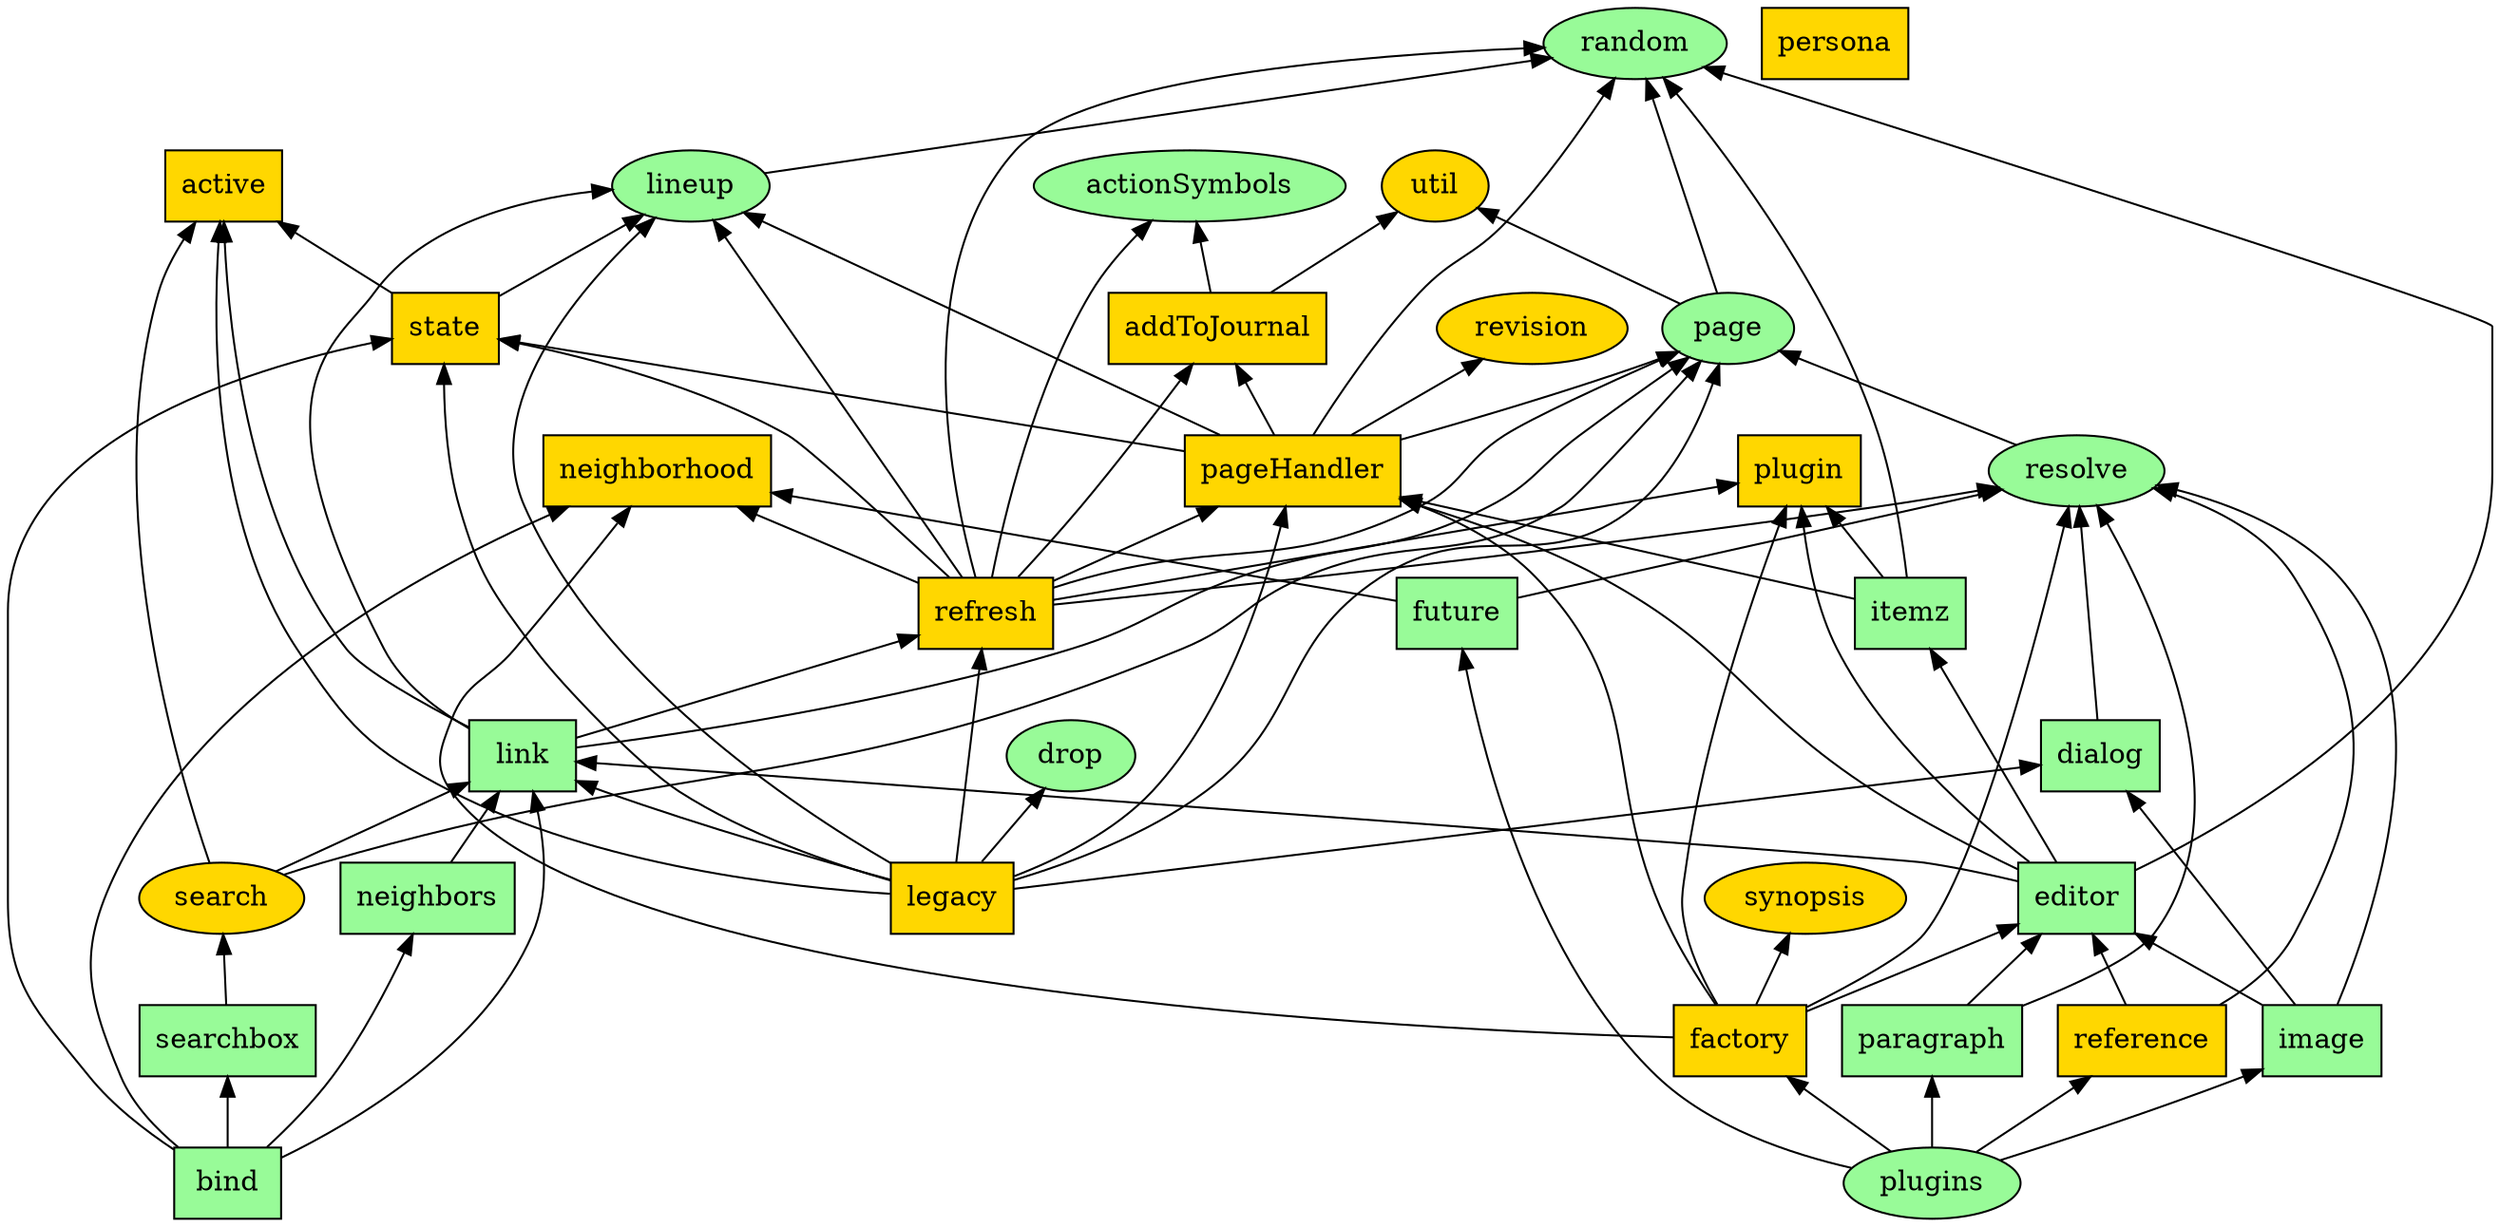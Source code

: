 digraph { node [style=filled];

actionSymbols [fillcolor=paleGreen];

active [fillcolor=gold];
active [shape=box];

addToJournal [fillcolor=gold];
util -> addToJournal [dir=back];
actionSymbols -> addToJournal [dir=back];
addToJournal [shape=box];

bind [fillcolor=paleGreen];
neighborhood -> bind [dir=back];
neighbors -> bind [dir=back];
searchbox -> bind [dir=back];
state -> bind [dir=back];
link -> bind [dir=back];
bind [shape=box];

dialog [fillcolor=paleGreen];
resolve -> dialog [dir=back];
dialog [shape=box];

drop [fillcolor=paleGreen];

editor [fillcolor=paleGreen];
plugin -> editor [dir=back];
itemz -> editor [dir=back];
pageHandler -> editor [dir=back];
link -> editor [dir=back];
random -> editor [dir=back];
editor [shape=box];

factory [fillcolor=gold];
neighborhood -> factory [dir=back];
plugin -> factory [dir=back];
resolve -> factory [dir=back];
pageHandler -> factory [dir=back];
editor -> factory [dir=back];
synopsis -> factory [dir=back];
factory [shape=box];

future [fillcolor=paleGreen];
resolve -> future [dir=back];
neighborhood -> future [dir=back];
future [shape=box];

image [fillcolor=paleGreen];
dialog -> image [dir=back];
editor -> image [dir=back];
resolve -> image [dir=back];
image [shape=box];

itemz [fillcolor=paleGreen];
pageHandler -> itemz [dir=back];
plugin -> itemz [dir=back];
random -> itemz [dir=back];
itemz [shape=box];

legacy [fillcolor=gold];
pageHandler -> legacy [dir=back];
state -> legacy [dir=back];
active -> legacy [dir=back];
refresh -> legacy [dir=back];
lineup -> legacy [dir=back];
drop -> legacy [dir=back];
dialog -> legacy [dir=back];
link -> legacy [dir=back];
page -> legacy [dir=back];
legacy [shape=box];

lineup [fillcolor=paleGreen];
random -> lineup [dir=back];

link [fillcolor=paleGreen];
lineup -> link [dir=back];
active -> link [dir=back];
refresh -> link [dir=back];
page -> link [dir=back];
link [shape=box];

neighborhood [fillcolor=gold];
neighborhood [shape=box];

neighbors [fillcolor=paleGreen];
link -> neighbors [dir=back];
neighbors [shape=box];

page [fillcolor=paleGreen];
util -> page [dir=back];
random -> page [dir=back];

pageHandler [fillcolor=gold];
state -> pageHandler [dir=back];
revision -> pageHandler [dir=back];
addToJournal -> pageHandler [dir=back];
page -> pageHandler [dir=back];
random -> pageHandler [dir=back];
lineup -> pageHandler [dir=back];
pageHandler [shape=box];

paragraph [fillcolor=paleGreen];
editor -> paragraph [dir=back];
resolve -> paragraph [dir=back];
paragraph [shape=box];

persona [fillcolor=gold];
persona [shape=box];

plugin [fillcolor=gold];
plugin [shape=box];

plugins [fillcolor=paleGreen];
reference -> plugins [dir=back];
factory -> plugins [dir=back];
paragraph -> plugins [dir=back];
image -> plugins [dir=back];
future -> plugins [dir=back];

random [fillcolor=paleGreen];

reference [fillcolor=gold];
editor -> reference [dir=back];
resolve -> reference [dir=back];
reference [shape=box];

refresh [fillcolor=gold];
pageHandler -> refresh [dir=back];
plugin -> refresh [dir=back];
state -> refresh [dir=back];
neighborhood -> refresh [dir=back];
addToJournal -> refresh [dir=back];
actionSymbols -> refresh [dir=back];
lineup -> refresh [dir=back];
resolve -> refresh [dir=back];
random -> refresh [dir=back];
page -> refresh [dir=back];
refresh [shape=box];

resolve [fillcolor=paleGreen];
page -> resolve [dir=back];

revision [fillcolor=gold];

search [fillcolor=gold];
link -> search [dir=back];
active -> search [dir=back];
page -> search [dir=back];

searchbox [fillcolor=paleGreen];
search -> searchbox [dir=back];
searchbox [shape=box];

state [fillcolor=gold];
active -> state [dir=back];
lineup -> state [dir=back];
state [shape=box];

synopsis [fillcolor=gold];

util [fillcolor=gold];
}
